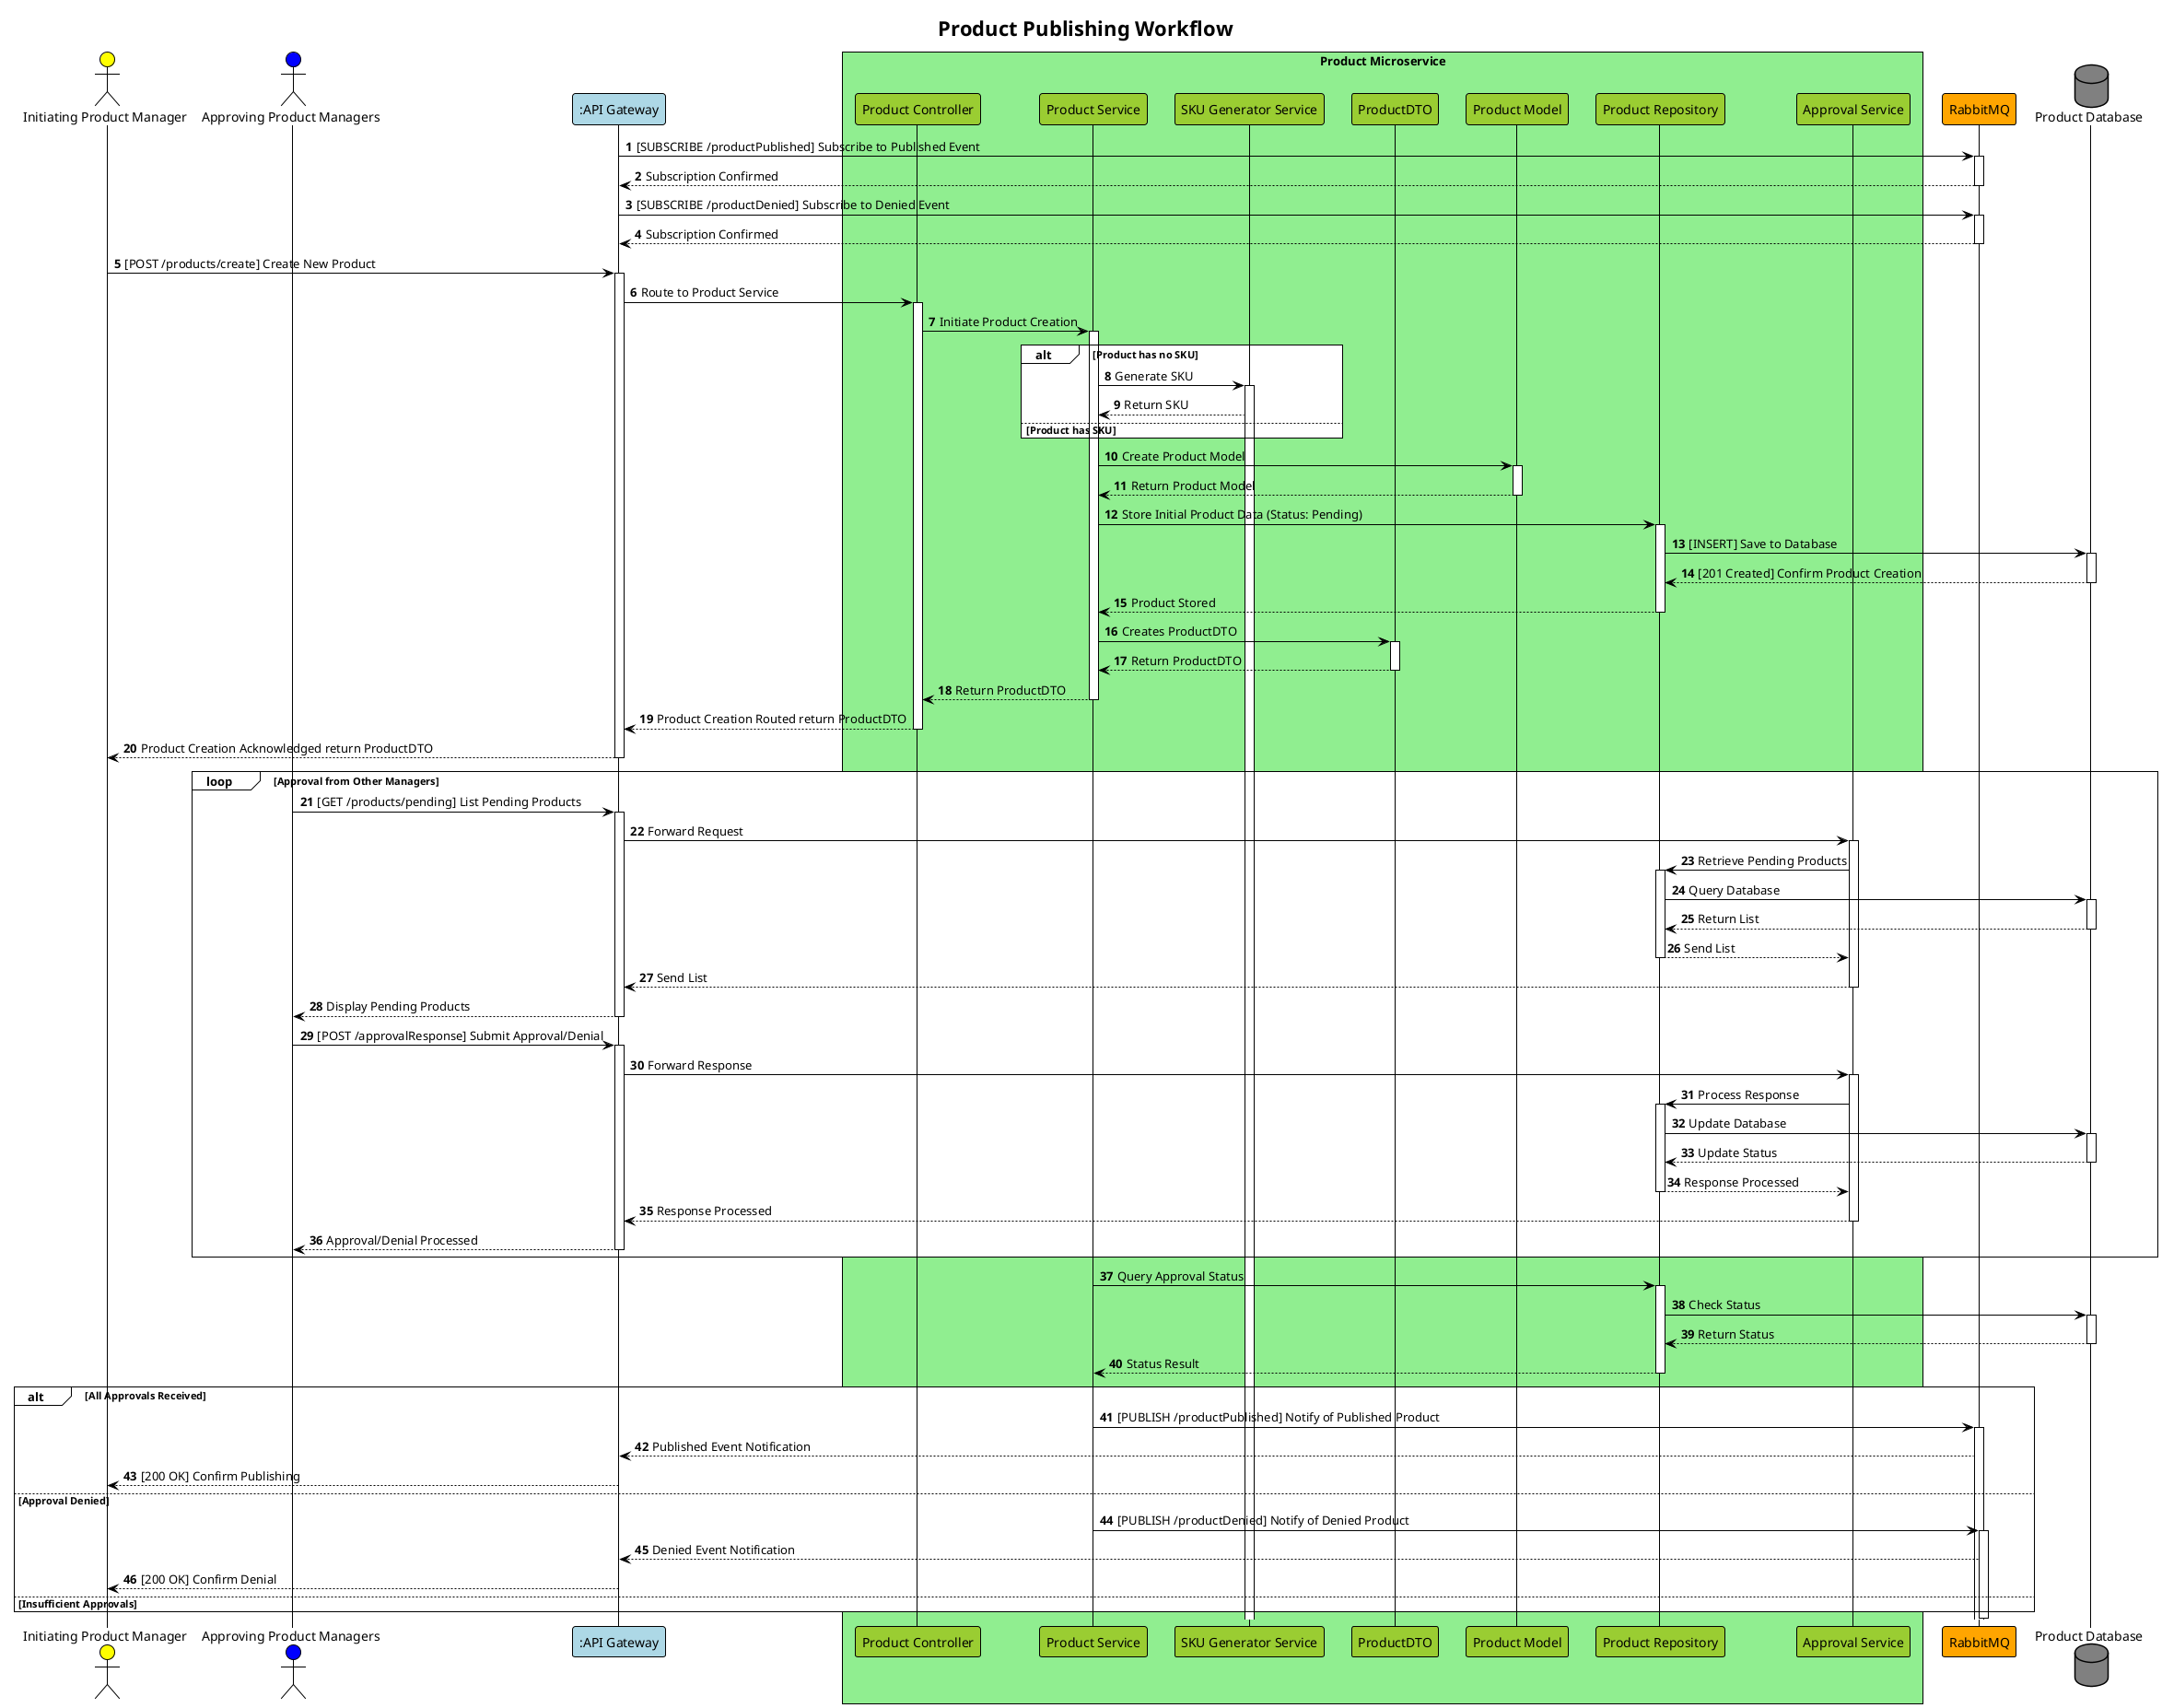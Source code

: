 @startuml
!theme plain

autonumber

title Product Publishing Workflow

actor "Initiating Product Manager" as InitiatingPM #Yellow
actor "Approving Product Managers" as ApprovingPM #Blue
participant ":API Gateway" as Gateway #lightBlue
box "Product Microservice" #lightGreen
    participant "Product Controller" as ProductCtrl #YellowGreen
    participant "Product Service" as ProductService #YellowGreen
    participant "SKU Generator Service" as SKUService #YellowGreen
    participant "ProductDTO" as ProductDTO #YellowGreen
    participant "Product Model" as ProductModel #YellowGreen
    participant "Product Repository" as ProductRepo #YellowGreen
    participant "Approval Service" as ApprovalSvc #YellowGreen
end box
participant "RabbitMQ" as Broker #orange
database "Product Database" as ProductDB #grey

' API Gateway subscribes to RabbitMQ topics
Gateway -> Broker : [SUBSCRIBE /productPublished] Subscribe to Published Event
activate Broker
Broker --> Gateway : Subscription Confirmed
deactivate Broker

Gateway -> Broker : [SUBSCRIBE /productDenied] Subscribe to Denied Event
activate Broker
Broker --> Gateway : Subscription Confirmed
deactivate Broker

' Product Creation Process
InitiatingPM -> Gateway : [POST /products/create] Create New Product
activate Gateway
Gateway -> ProductCtrl : Route to Product Service
activate ProductCtrl
ProductCtrl -> ProductService : Initiate Product Creation
activate ProductService

' SKU Generation if needed
alt Product has no SKU
    ProductService -> SKUService : Generate SKU
    activate SKUService
    SKUService --> ProductService : Return SKU
else Product has SKU
    ' Do nothing
end

ProductService -> ProductModel : Create Product Model
activate ProductModel
ProductModel --> ProductService : Return Product Model
deactivate ProductModel
ProductService -> ProductRepo : Store Initial Product Data (Status: Pending)
activate ProductRepo
ProductRepo -> ProductDB : [INSERT] Save to Database
activate ProductDB
ProductDB --> ProductRepo : [201 Created] Confirm Product Creation
deactivate ProductDB
ProductRepo --> ProductService : Product Stored
deactivate ProductRepo
' Product Data Transfer and Storage
ProductService -> ProductDTO : Creates ProductDTO
activate ProductDTO
ProductDTO --> ProductService : Return ProductDTO
deactivate ProductDTO
ProductService --> ProductCtrl : Return ProductDTO
deactivate ProductService
ProductCtrl --> Gateway : Product Creation Routed return ProductDTO
deactivate ProductCtrl
Gateway --> InitiatingPM : Product Creation Acknowledged return ProductDTO
deactivate Gateway

' Approval Process
loop Approval from Other Managers
    ApprovingPM -> Gateway : [GET /products/pending] List Pending Products
    activate Gateway
    Gateway -> ApprovalSvc : Forward Request
    activate ApprovalSvc
    ApprovalSvc -> ProductRepo : Retrieve Pending Products
    activate ProductRepo
    ProductRepo -> ProductDB : Query Database
    activate ProductDB
    ProductDB --> ProductRepo : Return List
    deactivate ProductDB
    ProductRepo --> ApprovalSvc : Send List
    deactivate ProductRepo
    ApprovalSvc --> Gateway : Send List
    deactivate ApprovalSvc
    Gateway --> ApprovingPM : Display Pending Products
    deactivate Gateway

    ApprovingPM -> Gateway : [POST /approvalResponse] Submit Approval/Denial
    activate Gateway
    Gateway -> ApprovalSvc : Forward Response
    activate ApprovalSvc
    ApprovalSvc -> ProductRepo : Process Response
    activate ProductRepo
    ProductRepo -> ProductDB : Update Database
    activate ProductDB
    ProductDB --> ProductRepo : Update Status
    deactivate ProductDB
    ProductRepo --> ApprovalSvc : Response Processed
    deactivate ProductRepo
    ApprovalSvc --> Gateway : Response Processed
    deactivate ApprovalSvc
    Gateway --> ApprovingPM : Approval/Denial Processed
    deactivate Gateway
end

' Final Status Update and Notification
ProductService -> ProductRepo : Query Approval Status
activate ProductRepo
ProductRepo -> ProductDB : Check Status
activate ProductDB
ProductDB --> ProductRepo : Return Status
deactivate ProductDB
ProductRepo --> ProductService : Status Result
deactivate ProductRepo

alt All Approvals Received
    ProductService -> Broker : [PUBLISH /productPublished] Notify of Published Product
    activate Broker
    Broker --> Gateway : Published Event Notification
    Gateway --> InitiatingPM : [200 OK] Confirm Publishing
else Approval Denied
    ProductService -> Broker : [PUBLISH /productDenied] Notify of Denied Product
    activate Broker
    Broker --> Gateway : Denied Event Notification
    Gateway --> InitiatingPM : [200 OK] Confirm Denial
else Insufficient Approvals
    ' Remain in Pending State
end
deactivate Broker

@enduml
